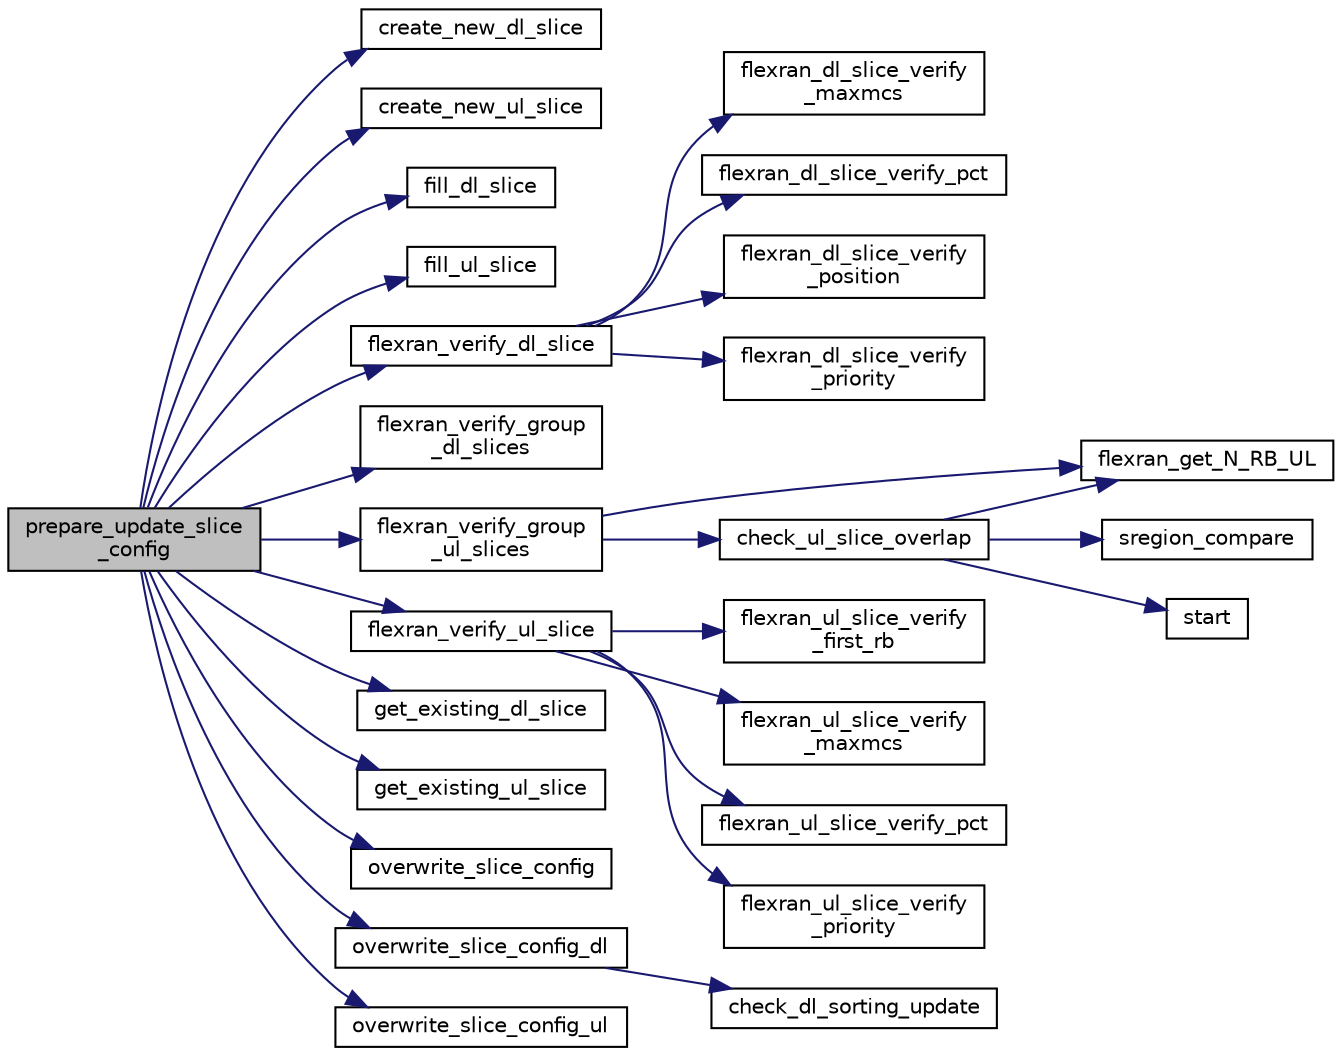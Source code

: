 digraph "prepare_update_slice_config"
{
 // LATEX_PDF_SIZE
  edge [fontname="Helvetica",fontsize="10",labelfontname="Helvetica",labelfontsize="10"];
  node [fontname="Helvetica",fontsize="10",shape=record];
  rankdir="LR";
  Node1 [label="prepare_update_slice\l_config",height=0.2,width=0.4,color="black", fillcolor="grey75", style="filled", fontcolor="black",tooltip=" "];
  Node1 -> Node2 [color="midnightblue",fontsize="10",style="solid",fontname="Helvetica"];
  Node2 [label="create_new_dl_slice",height=0.2,width=0.4,color="black", fillcolor="white", style="filled",URL="$flexran__agent__mac__internal_8c.html#a5c30bd2f447ebf42e4a8d11c061b5a05",tooltip=" "];
  Node1 -> Node3 [color="midnightblue",fontsize="10",style="solid",fontname="Helvetica"];
  Node3 [label="create_new_ul_slice",height=0.2,width=0.4,color="black", fillcolor="white", style="filled",URL="$flexran__agent__mac__internal_8c.html#ad251b2a6fc117027a36959ae646878af",tooltip=" "];
  Node1 -> Node4 [color="midnightblue",fontsize="10",style="solid",fontname="Helvetica"];
  Node4 [label="fill_dl_slice",height=0.2,width=0.4,color="black", fillcolor="white", style="filled",URL="$flexran__agent__mac__internal_8c.html#a35773bf9d83356d78426330e4dbe1cd3",tooltip=" "];
  Node1 -> Node5 [color="midnightblue",fontsize="10",style="solid",fontname="Helvetica"];
  Node5 [label="fill_ul_slice",height=0.2,width=0.4,color="black", fillcolor="white", style="filled",URL="$flexran__agent__mac__internal_8c.html#aa4047ad451ec3db2ce252654085d7d46",tooltip=" "];
  Node1 -> Node6 [color="midnightblue",fontsize="10",style="solid",fontname="Helvetica"];
  Node6 [label="flexran_verify_dl_slice",height=0.2,width=0.4,color="black", fillcolor="white", style="filled",URL="$flexran__agent__mac__slice__verification_8c.html#a5151619b1f9927385eb4ad07f0f6ab46",tooltip=" "];
  Node6 -> Node7 [color="midnightblue",fontsize="10",style="solid",fontname="Helvetica"];
  Node7 [label="flexran_dl_slice_verify\l_maxmcs",height=0.2,width=0.4,color="black", fillcolor="white", style="filled",URL="$flexran__agent__mac__slice__verification_8c.html#a7fa8aefe2386f7fdebc3fac3e3ad6c8b",tooltip=" "];
  Node6 -> Node8 [color="midnightblue",fontsize="10",style="solid",fontname="Helvetica"];
  Node8 [label="flexran_dl_slice_verify_pct",height=0.2,width=0.4,color="black", fillcolor="white", style="filled",URL="$flexran__agent__mac__slice__verification_8c.html#a5133b55d2dd1733f9d769c1fcea91a0d",tooltip=" "];
  Node6 -> Node9 [color="midnightblue",fontsize="10",style="solid",fontname="Helvetica"];
  Node9 [label="flexran_dl_slice_verify\l_position",height=0.2,width=0.4,color="black", fillcolor="white", style="filled",URL="$flexran__agent__mac__slice__verification_8c.html#a7d3829ea5d370845513e9048dd3a90f1",tooltip=" "];
  Node6 -> Node10 [color="midnightblue",fontsize="10",style="solid",fontname="Helvetica"];
  Node10 [label="flexran_dl_slice_verify\l_priority",height=0.2,width=0.4,color="black", fillcolor="white", style="filled",URL="$flexran__agent__mac__slice__verification_8c.html#a2628be7d580f8e1bff4b4ffb00db590a",tooltip=" "];
  Node1 -> Node11 [color="midnightblue",fontsize="10",style="solid",fontname="Helvetica"];
  Node11 [label="flexran_verify_group\l_dl_slices",height=0.2,width=0.4,color="black", fillcolor="white", style="filled",URL="$flexran__agent__mac__slice__verification_8c.html#a752650c190276a62555717d564edc4fc",tooltip=" "];
  Node1 -> Node12 [color="midnightblue",fontsize="10",style="solid",fontname="Helvetica"];
  Node12 [label="flexran_verify_group\l_ul_slices",height=0.2,width=0.4,color="black", fillcolor="white", style="filled",URL="$flexran__agent__mac__slice__verification_8c.html#a108c4ba0aa1159ed205bc49e19a111c0",tooltip=" "];
  Node12 -> Node13 [color="midnightblue",fontsize="10",style="solid",fontname="Helvetica"];
  Node13 [label="check_ul_slice_overlap",height=0.2,width=0.4,color="black", fillcolor="white", style="filled",URL="$flexran__agent__mac__slice__verification_8c.html#aef7928dc326a1f27cfb930a49f6823bb",tooltip=" "];
  Node13 -> Node14 [color="midnightblue",fontsize="10",style="solid",fontname="Helvetica"];
  Node14 [label="flexran_get_N_RB_UL",height=0.2,width=0.4,color="black", fillcolor="white", style="filled",URL="$flexran__agent__ran__api_8c.html#a1b60c165f7fc732805fcb9f0748cea7f",tooltip=" "];
  Node13 -> Node15 [color="midnightblue",fontsize="10",style="solid",fontname="Helvetica"];
  Node15 [label="sregion_compare",height=0.2,width=0.4,color="black", fillcolor="white", style="filled",URL="$flexran__agent__mac__slice__verification_8c.html#afb13e45b02d7a968e37a1fddb0f492a0",tooltip=" "];
  Node13 -> Node16 [color="midnightblue",fontsize="10",style="solid",fontname="Helvetica"];
  Node16 [label="start",height=0.2,width=0.4,color="black", fillcolor="white", style="filled",URL="$cli_8h.html#ac7c3a7ed65f6223cb1f3413a16a17b8b",tooltip=" "];
  Node12 -> Node14 [color="midnightblue",fontsize="10",style="solid",fontname="Helvetica"];
  Node1 -> Node17 [color="midnightblue",fontsize="10",style="solid",fontname="Helvetica"];
  Node17 [label="flexran_verify_ul_slice",height=0.2,width=0.4,color="black", fillcolor="white", style="filled",URL="$flexran__agent__mac__slice__verification_8c.html#ad539138e092e24f8e3fb83811f71daf4",tooltip=" "];
  Node17 -> Node18 [color="midnightblue",fontsize="10",style="solid",fontname="Helvetica"];
  Node18 [label="flexran_ul_slice_verify\l_first_rb",height=0.2,width=0.4,color="black", fillcolor="white", style="filled",URL="$flexran__agent__mac__slice__verification_8c.html#a4b7600463c77c3574a010acbb5c6fd5c",tooltip=" "];
  Node17 -> Node19 [color="midnightblue",fontsize="10",style="solid",fontname="Helvetica"];
  Node19 [label="flexran_ul_slice_verify\l_maxmcs",height=0.2,width=0.4,color="black", fillcolor="white", style="filled",URL="$flexran__agent__mac__slice__verification_8c.html#a5cba4111598d6b45e9c42bbc3f69fd7f",tooltip=" "];
  Node17 -> Node20 [color="midnightblue",fontsize="10",style="solid",fontname="Helvetica"];
  Node20 [label="flexran_ul_slice_verify_pct",height=0.2,width=0.4,color="black", fillcolor="white", style="filled",URL="$flexran__agent__mac__slice__verification_8c.html#a3400c5e05ec423d0d218b88d23568372",tooltip=" "];
  Node17 -> Node21 [color="midnightblue",fontsize="10",style="solid",fontname="Helvetica"];
  Node21 [label="flexran_ul_slice_verify\l_priority",height=0.2,width=0.4,color="black", fillcolor="white", style="filled",URL="$flexran__agent__mac__slice__verification_8c.html#acafcdcae88c40a24b31f3994189b5497",tooltip=" "];
  Node1 -> Node22 [color="midnightblue",fontsize="10",style="solid",fontname="Helvetica"];
  Node22 [label="get_existing_dl_slice",height=0.2,width=0.4,color="black", fillcolor="white", style="filled",URL="$flexran__agent__mac__internal_8c.html#a357fe9d93dc9bc0ed95c4fedf7987a7b",tooltip=" "];
  Node1 -> Node23 [color="midnightblue",fontsize="10",style="solid",fontname="Helvetica"];
  Node23 [label="get_existing_ul_slice",height=0.2,width=0.4,color="black", fillcolor="white", style="filled",URL="$flexran__agent__mac__internal_8c.html#ac0ef0d8e8ecaf27835b76793aac8fe05",tooltip=" "];
  Node1 -> Node24 [color="midnightblue",fontsize="10",style="solid",fontname="Helvetica"];
  Node24 [label="overwrite_slice_config",height=0.2,width=0.4,color="black", fillcolor="white", style="filled",URL="$flexran__agent__mac__internal_8c.html#ac8a06386bbbcfa3304387adebd553f84",tooltip=" "];
  Node1 -> Node25 [color="midnightblue",fontsize="10",style="solid",fontname="Helvetica"];
  Node25 [label="overwrite_slice_config_dl",height=0.2,width=0.4,color="black", fillcolor="white", style="filled",URL="$flexran__agent__mac__internal_8c.html#a3b85007644bde65feda1e3e78f1c60c3",tooltip=" "];
  Node25 -> Node26 [color="midnightblue",fontsize="10",style="solid",fontname="Helvetica"];
  Node26 [label="check_dl_sorting_update",height=0.2,width=0.4,color="black", fillcolor="white", style="filled",URL="$flexran__agent__mac__internal_8c.html#a87c687a6df39c8b271454c4aec4d8a39",tooltip=" "];
  Node1 -> Node27 [color="midnightblue",fontsize="10",style="solid",fontname="Helvetica"];
  Node27 [label="overwrite_slice_config_ul",height=0.2,width=0.4,color="black", fillcolor="white", style="filled",URL="$flexran__agent__mac__internal_8c.html#a829e7c5d127abbf9a8a01074af955758",tooltip=" "];
}
